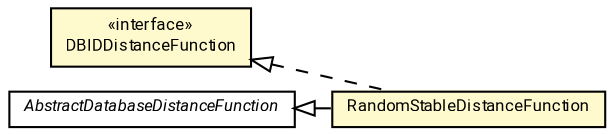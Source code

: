 #!/usr/local/bin/dot
#
# Class diagram 
# Generated by UMLGraph version R5_7_2-60-g0e99a6 (http://www.spinellis.gr/umlgraph/)
#

digraph G {
	graph [fontnames="svg"]
	edge [fontname="Roboto",fontsize=7,labelfontname="Roboto",labelfontsize=7,color="black"];
	node [fontname="Roboto",fontcolor="black",fontsize=8,shape=plaintext,margin=0,width=0,height=0];
	nodesep=0.15;
	ranksep=0.25;
	rankdir=LR;
	// de.lmu.ifi.dbs.elki.distance.distancefunction.DBIDDistanceFunction
	c8709827 [label=<<table title="de.lmu.ifi.dbs.elki.distance.distancefunction.DBIDDistanceFunction" border="0" cellborder="1" cellspacing="0" cellpadding="2" bgcolor="LemonChiffon" href="DBIDDistanceFunction.html" target="_parent">
		<tr><td><table border="0" cellspacing="0" cellpadding="1">
		<tr><td align="center" balign="center"> &#171;interface&#187; </td></tr>
		<tr><td align="center" balign="center"> <font face="Roboto">DBIDDistanceFunction</font> </td></tr>
		</table></td></tr>
		</table>>, URL="DBIDDistanceFunction.html"];
	// de.lmu.ifi.dbs.elki.distance.distancefunction.RandomStableDistanceFunction
	c8710887 [label=<<table title="de.lmu.ifi.dbs.elki.distance.distancefunction.RandomStableDistanceFunction" border="0" cellborder="1" cellspacing="0" cellpadding="2" bgcolor="lemonChiffon" href="RandomStableDistanceFunction.html" target="_parent">
		<tr><td><table border="0" cellspacing="0" cellpadding="1">
		<tr><td align="center" balign="center"> <font face="Roboto">RandomStableDistanceFunction</font> </td></tr>
		</table></td></tr>
		</table>>, URL="RandomStableDistanceFunction.html"];
	// de.lmu.ifi.dbs.elki.distance.distancefunction.AbstractDatabaseDistanceFunction<O>
	c8710889 [label=<<table title="de.lmu.ifi.dbs.elki.distance.distancefunction.AbstractDatabaseDistanceFunction" border="0" cellborder="1" cellspacing="0" cellpadding="2" href="AbstractDatabaseDistanceFunction.html" target="_parent">
		<tr><td><table border="0" cellspacing="0" cellpadding="1">
		<tr><td align="center" balign="center"> <font face="Roboto"><i>AbstractDatabaseDistanceFunction</i></font> </td></tr>
		</table></td></tr>
		</table>>, URL="AbstractDatabaseDistanceFunction.html"];
	// de.lmu.ifi.dbs.elki.distance.distancefunction.RandomStableDistanceFunction extends de.lmu.ifi.dbs.elki.distance.distancefunction.AbstractDatabaseDistanceFunction<O>
	c8710889 -> c8710887 [arrowtail=empty,dir=back,weight=10];
	// de.lmu.ifi.dbs.elki.distance.distancefunction.RandomStableDistanceFunction implements de.lmu.ifi.dbs.elki.distance.distancefunction.DBIDDistanceFunction
	c8709827 -> c8710887 [arrowtail=empty,style=dashed,dir=back,weight=9];
}

